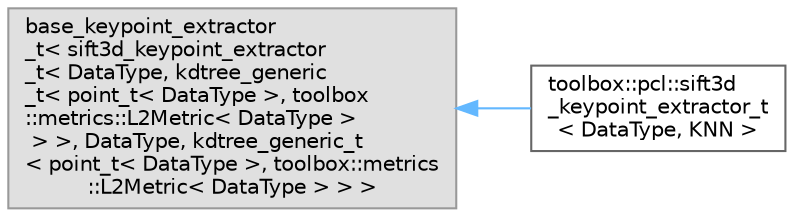 digraph "Graphical Class Hierarchy"
{
 // LATEX_PDF_SIZE
  bgcolor="transparent";
  edge [fontname=Helvetica,fontsize=10,labelfontname=Helvetica,labelfontsize=10];
  node [fontname=Helvetica,fontsize=10,shape=box,height=0.2,width=0.4];
  rankdir="LR";
  Node0 [id="Node000000",label="base_keypoint_extractor\l_t\< sift3d_keypoint_extractor\l_t\< DataType, kdtree_generic\l_t\< point_t\< DataType \>, toolbox\l::metrics::L2Metric\< DataType \>\l \> \>, DataType, kdtree_generic_t\l\< point_t\< DataType \>, toolbox::metrics\l::L2Metric\< DataType \> \> \>",height=0.2,width=0.4,color="grey60", fillcolor="#E0E0E0", style="filled",tooltip=" "];
  Node0 -> Node1 [id="edge14_Node000000_Node000001",dir="back",color="steelblue1",style="solid",tooltip=" "];
  Node1 [id="Node000001",label="toolbox::pcl::sift3d\l_keypoint_extractor_t\l\< DataType, KNN \>",height=0.2,width=0.4,color="grey40", fillcolor="white", style="filled",URL="$classtoolbox_1_1pcl_1_1sift3d__keypoint__extractor__t.html",tooltip="SIFT 3D (Scale-Invariant Feature Transform) 关键点提取器 / SIFT 3D (Scale-Invariant Feature Transform) keyp..."];
}
